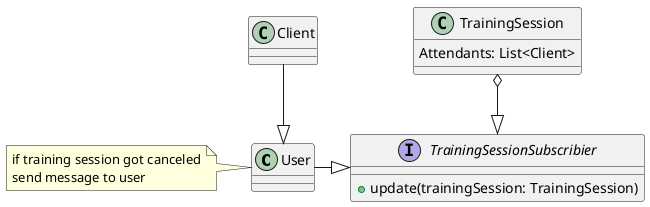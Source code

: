@startuml
class User {
  
}

Note left of User{
  if training session got canceled
  send message to user
}

Class Client {

}

Client --|> User

interface TrainingSessionSubscribier{
  + update(trainingSession: TrainingSession)
}

TrainingSession o--|> TrainingSessionSubscribier
User -|> TrainingSessionSubscribier

class TrainingSession{
  Attendants: List<Client>
}

@enduml